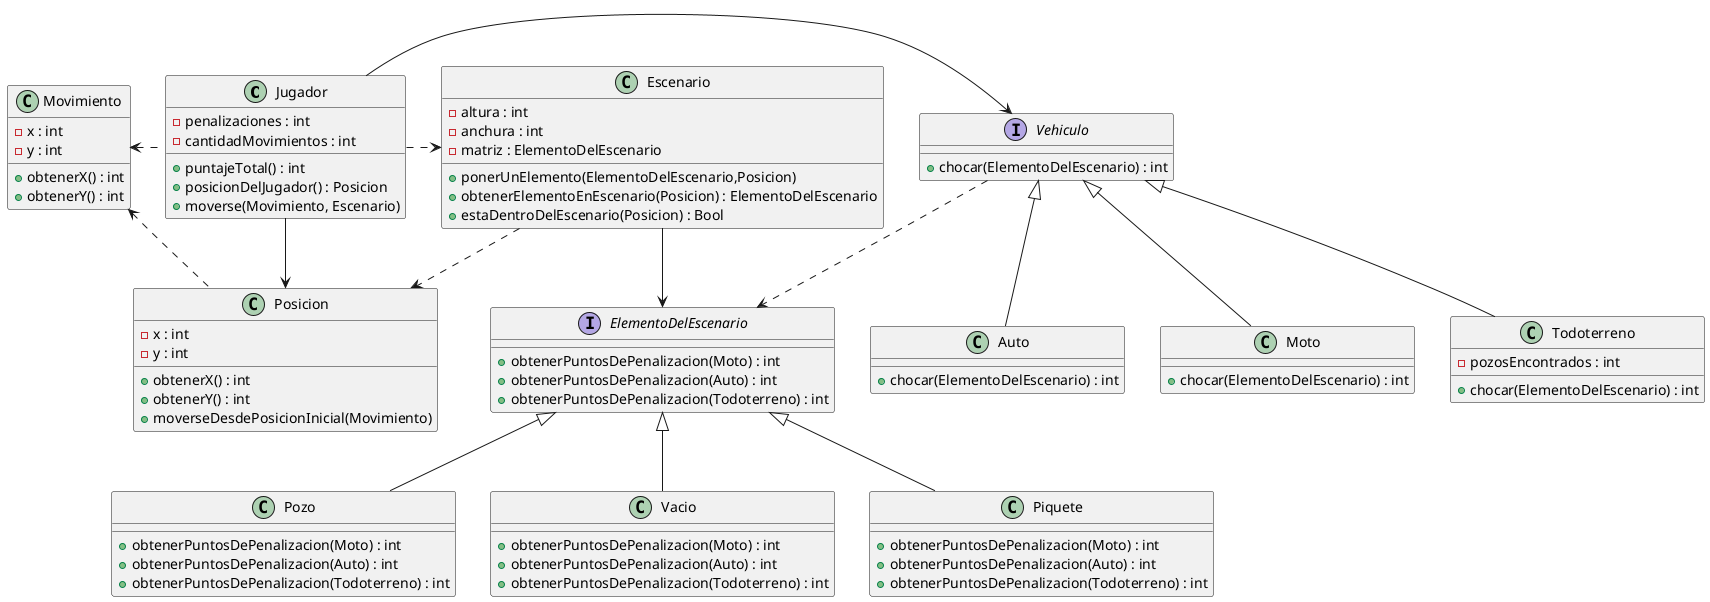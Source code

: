 @startuml

class Jugador {
    - penalizaciones : int
    - cantidadMovimientos : int
    + puntajeTotal() : int
    + posicionDelJugador() : Posicion
    + moverse(Movimiento, Escenario)
}

class Movimiento {
    - x : int
    - y : int
    + obtenerX() : int
    + obtenerY() : int
}

class Escenario {
    - altura : int
    - anchura : int
    - matriz : ElementoDelEscenario
    + ponerUnElemento(ElementoDelEscenario,Posicion)
    + obtenerElementoEnEscenario(Posicion) : ElementoDelEscenario
    + estaDentroDelEscenario(Posicion) : Bool
}

class Posicion {
    - x : int
    - y : int
    + obtenerX() : int
    + obtenerY() : int
    + moverseDesdePosicionInicial(Movimiento)
}

class Pozo {
    +  obtenerPuntosDePenalizacion(Moto) : int
    +  obtenerPuntosDePenalizacion(Auto) : int
    +  obtenerPuntosDePenalizacion(Todoterreno) : int
}

class Vacio {
    +  obtenerPuntosDePenalizacion(Moto) : int
    +  obtenerPuntosDePenalizacion(Auto) : int
    +  obtenerPuntosDePenalizacion(Todoterreno) : int
}

class Piquete {
    +  obtenerPuntosDePenalizacion(Moto) : int
    +  obtenerPuntosDePenalizacion(Auto) : int
    +  obtenerPuntosDePenalizacion(Todoterreno) : int
}

class Auto {
    + chocar(ElementoDelEscenario) : int
}

class Moto {
    + chocar(ElementoDelEscenario) : int
}

class Todoterreno {
    - pozosEncontrados : int
    + chocar(ElementoDelEscenario) : int
}

interface Vehiculo {
    + chocar(ElementoDelEscenario) : int
}

interface ElementoDelEscenario {
    + obtenerPuntosDePenalizacion(Moto) : int
    + obtenerPuntosDePenalizacion(Auto) : int
    + obtenerPuntosDePenalizacion(Todoterreno) : int
}

Jugador -> Vehiculo
Movimiento <. Jugador

Vehiculo <|-- Auto
Vehiculo <|-- Moto
Vehiculo <|-- Todoterreno

ElementoDelEscenario <|-- Pozo
ElementoDelEscenario <|-- Vacio
ElementoDelEscenario <|-- Piquete

Jugador --> Posicion
Jugador .> Escenario

Escenario --> ElementoDelEscenario
Escenario ..> Posicion
Movimiento <.. Posicion
Vehiculo ..> ElementoDelEscenario

@enduml